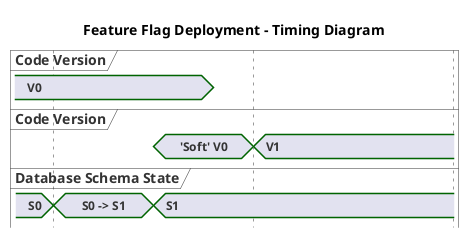 @startuml
Title Feature Flag Deployment - Timing Diagram
hide time-axis
concise "Code Version" as code_v0
concise "Code Version" as code_v1
concise "Database Schema State" as db_state
scale 10 as 200 pixels

code_v0 is "V0"
db_state is "S0"

@code_v0
23 is {hidden}

@code_v1
20 is "'Soft' V0"
25 is "V1"

@db_state
15 is "S0 -> S1"
20 is "S1"

@enduml
